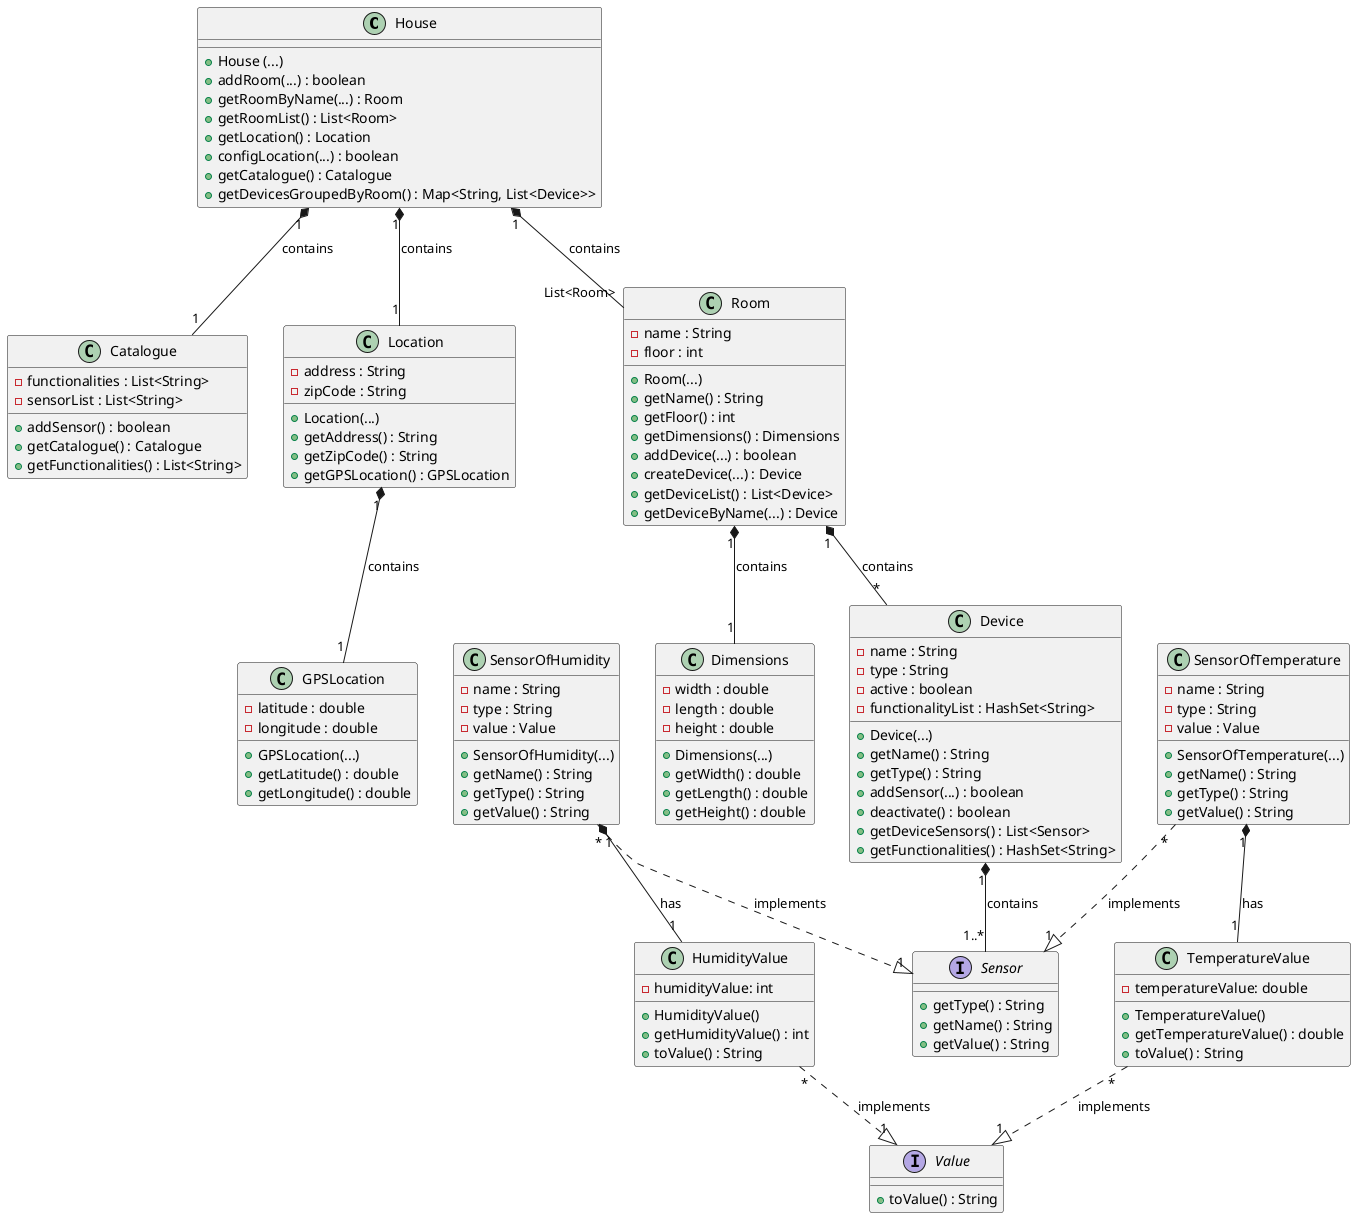 @startuml

class House {
  + House (...)
  + addRoom(...) : boolean
  + getRoomByName(...) : Room
  + getRoomList() : List<Room>
  + getLocation() : Location
  + configLocation(...) : boolean
  + getCatalogue() : Catalogue
  + getDevicesGroupedByRoom() : Map<String, List<Device>>
}

class Catalogue {
  - functionalities : List<String>
  - sensorList : List<String>

  + addSensor() : boolean
  + getCatalogue() : Catalogue
  + getFunctionalities() : List<String>
}

class Location {
  - address : String
  - zipCode : String

  + Location(...)
  + getAddress() : String
  + getZipCode() : String
  + getGPSLocation() : GPSLocation
}

class GPSLocation {
  - latitude : double
  - longitude : double

  + GPSLocation(...)
  + getLatitude() : double
  + getLongitude() : double
}

class Room {
  - name : String
  - floor : int

  + Room(...)
  + getName() : String
  + getFloor() : int
  + getDimensions() : Dimensions
  + addDevice(...) : boolean
  + createDevice(...) : Device
  + getDeviceList() : List<Device>
  + getDeviceByName(...) : Device
}

class Dimensions {
  - width : double
  - length : double
  - height : double

  + Dimensions(...)
  + getWidth() : double
  + getLength() : double
  + getHeight() : double
}

class Device {
  - name : String
  - type : String
  - active : boolean
  - functionalityList : HashSet<String>

  + Device(...)
  + getName() : String
  + getType() : String
  + addSensor(...) : boolean
  + deactivate() : boolean
  + getDeviceSensors() : List<Sensor>
  + getFunctionalities() : HashSet<String>
}

interface Sensor {

  + getType() : String
  + getName() : String
  + getValue() : String
}

class SensorOfHumidity {
  - name : String
  - type : String
  - value : Value

  + SensorOfHumidity(...)
  + getName() : String
  + getType() : String
  + getValue() : String
}

class SensorOfTemperature {
  - name : String
  - type : String
  - value : Value

  + SensorOfTemperature(...)
  + getName() : String
  + getType() : String
  + getValue() : String
}

class HumidityValue {
  - humidityValue: int

  + HumidityValue()
  + getHumidityValue() : int
  + toValue() : String
}

class TemperatureValue {
  - temperatureValue: double

  + TemperatureValue()
  + getTemperatureValue() : double
  + toValue() : String
}

interface Value {
  + toValue() : String
}

House "1" *-- "1" Catalogue : contains
House "1" *-- "1" Location : contains
House "1" *-- "List<Room>" Room : contains

Location "1" *-- "1" GPSLocation : contains

Room "1" *-- "*" Device : contains
Room "1" *-- "1" Dimensions : contains

Device "1" *-- "1..*" Sensor :  contains

SensorOfHumidity "*" ..|> "1" Sensor : implements
SensorOfTemperature "*" ..|> "1" Sensor : implements

TemperatureValue "*" ..|> "1" Value : implements
HumidityValue "*" ..|> "1" Value : implements

SensorOfHumidity "1" *-- "1" HumidityValue : has
SensorOfTemperature "1" *-- "1" TemperatureValue : has

@enduml